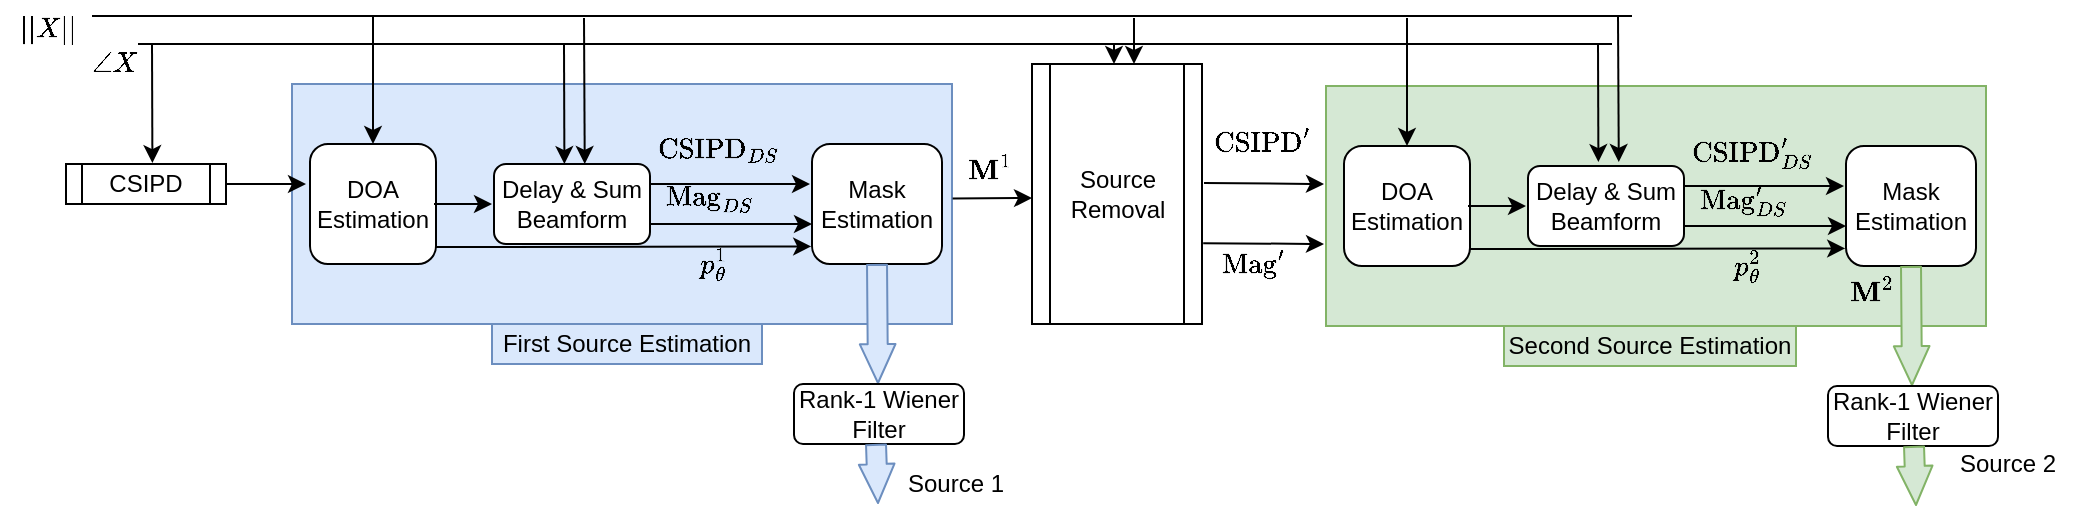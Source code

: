<mxfile version="12.1.0" type="github" pages="1"><diagram id="od8Y8C4DSqS_Qob8x_1s" name="Page-1"><mxGraphModel dx="1087" dy="659" grid="1" gridSize="10" guides="1" tooltips="1" connect="1" arrows="1" fold="1" page="1" pageScale="1" pageWidth="1169" pageHeight="827" math="1" shadow="0"><root><mxCell id="0"/><mxCell id="1" parent="0"/><mxCell id="a5M3Ul1GQjcWvPVs12yN-4" value="" style="rounded=0;whiteSpace=wrap;html=1;fillColor=#dae8fc;strokeColor=#6c8ebf;" vertex="1" parent="1"><mxGeometry x="200" y="50" width="330" height="120" as="geometry"/></mxCell><mxCell id="fAk3uDWp7C3FxuoYsQkG-1" value="&lt;div&gt;DOA&lt;/div&gt;&lt;div&gt;Estimation&lt;br&gt;&lt;/div&gt;" style="rounded=1;whiteSpace=wrap;html=1;shadow=0;glass=0;comic=0;" parent="1" vertex="1"><mxGeometry x="209" y="80" width="63" height="60" as="geometry"/></mxCell><mxCell id="fAk3uDWp7C3FxuoYsQkG-2" value="&lt;div&gt;Mask&lt;/div&gt;&lt;div&gt;Estimation&lt;/div&gt;" style="rounded=1;whiteSpace=wrap;html=1;" parent="1" vertex="1"><mxGeometry x="460" y="80" width="65" height="60" as="geometry"/></mxCell><mxCell id="fAk3uDWp7C3FxuoYsQkG-23" style="edgeStyle=orthogonalEdgeStyle;rounded=0;orthogonalLoop=1;jettySize=auto;html=1;" parent="1" source="fAk3uDWp7C3FxuoYsQkG-22" edge="1"><mxGeometry relative="1" as="geometry"><mxPoint x="207" y="100" as="targetPoint"/></mxGeometry></mxCell><mxCell id="fAk3uDWp7C3FxuoYsQkG-22" value="&lt;div&gt;CSIPD&lt;br&gt;&lt;/div&gt;" style="shape=process;whiteSpace=wrap;html=1;backgroundOutline=1;" parent="1" vertex="1"><mxGeometry x="87" y="90" width="80" height="20" as="geometry"/></mxCell><mxCell id="fAk3uDWp7C3FxuoYsQkG-25" value="" style="endArrow=classic;html=1;exitX=1;exitY=0.5;exitDx=0;exitDy=0;" parent="1" edge="1"><mxGeometry width="50" height="50" relative="1" as="geometry"><mxPoint x="271" y="110" as="sourcePoint"/><mxPoint x="300" y="110" as="targetPoint"/></mxGeometry></mxCell><mxCell id="fAk3uDWp7C3FxuoYsQkG-27" value="&lt;div&gt;Source&lt;/div&gt;&lt;div&gt;Removal&lt;br&gt;&lt;/div&gt;" style="shape=process;whiteSpace=wrap;html=1;backgroundOutline=1;" parent="1" vertex="1"><mxGeometry x="570" y="40" width="85" height="130" as="geometry"/></mxCell><mxCell id="BpN_kunuUldj0sohHr4y-5" value="" style="endArrow=classic;html=1;" parent="1" edge="1"><mxGeometry width="50" height="50" relative="1" as="geometry"><mxPoint x="656" y="99.5" as="sourcePoint"/><mxPoint x="716" y="100" as="targetPoint"/></mxGeometry></mxCell><mxCell id="BpN_kunuUldj0sohHr4y-8" value="" style="endArrow=classic;html=1;exitX=1.007;exitY=0.689;exitDx=0;exitDy=0;exitPerimeter=0;" parent="1" edge="1"><mxGeometry width="50" height="50" relative="1" as="geometry"><mxPoint x="655.595" y="129.57" as="sourcePoint"/><mxPoint x="716" y="130" as="targetPoint"/></mxGeometry></mxCell><mxCell id="BpN_kunuUldj0sohHr4y-9" value="&lt;div&gt;$$\text{CSIPD}'$$&lt;/div&gt;" style="text;html=1;resizable=0;points=[];autosize=1;align=left;verticalAlign=top;spacingTop=-4;" parent="1" vertex="1"><mxGeometry x="659" y="57" width="110" height="20" as="geometry"/></mxCell><mxCell id="BpN_kunuUldj0sohHr4y-11" value="" style="endArrow=classic;html=1;exitX=1.007;exitY=0.477;exitDx=0;exitDy=0;exitPerimeter=0;" parent="1" edge="1"><mxGeometry width="50" height="50" relative="1" as="geometry"><mxPoint x="530.31" y="107.24" as="sourcePoint"/><mxPoint x="570" y="107" as="targetPoint"/></mxGeometry></mxCell><mxCell id="BpN_kunuUldj0sohHr4y-12" value="$$\text{Mag}'$$" style="text;html=1;resizable=0;points=[];autosize=1;align=left;verticalAlign=top;spacingTop=-4;" parent="1" vertex="1"><mxGeometry x="663" y="118" width="100" height="20" as="geometry"/></mxCell><mxCell id="BpN_kunuUldj0sohHr4y-13" value="" style="shape=flexArrow;endArrow=classic;html=1;exitX=0.45;exitY=0.999;exitDx=0;exitDy=0;exitPerimeter=0;fillColor=#dae8fc;strokeColor=#6c8ebf;endWidth=6.839;endSize=6.14;" parent="1" edge="1"><mxGeometry width="50" height="50" relative="1" as="geometry"><mxPoint x="492.5" y="139.94" as="sourcePoint"/><mxPoint x="493" y="200" as="targetPoint"/></mxGeometry></mxCell><mxCell id="BpN_kunuUldj0sohHr4y-15" value="&lt;div&gt;Source 1&lt;/div&gt;" style="text;html=1;resizable=0;points=[];autosize=1;align=left;verticalAlign=top;spacingTop=-4;" parent="1" vertex="1"><mxGeometry x="506" y="240" width="60" height="20" as="geometry"/></mxCell><mxCell id="a5M3Ul1GQjcWvPVs12yN-3" value="" style="shape=image;html=1;verticalAlign=top;verticalLabelPosition=bottom;labelBackgroundColor=#ffffff;imageAspect=0;aspect=fixed;image=https://cdn2.iconfinder.com/data/icons/arrows-and-universal-actions-icon-set/256/more-128.png" vertex="1" parent="1"><mxGeometry x="1053" y="100" width="34" height="34" as="geometry"/></mxCell><mxCell id="a5M3Ul1GQjcWvPVs12yN-7" value="First Source Estimation" style="text;html=1;strokeColor=#6c8ebf;fillColor=#dae8fc;align=center;verticalAlign=middle;whiteSpace=wrap;rounded=0;" vertex="1" parent="1"><mxGeometry x="300" y="170" width="135" height="20" as="geometry"/></mxCell><mxCell id="a5M3Ul1GQjcWvPVs12yN-9" value="" style="endArrow=none;html=1;" edge="1" parent="1"><mxGeometry width="50" height="50" relative="1" as="geometry"><mxPoint x="100" y="16" as="sourcePoint"/><mxPoint x="870" y="16" as="targetPoint"/></mxGeometry></mxCell><mxCell id="a5M3Ul1GQjcWvPVs12yN-10" value="&lt;div&gt;Delay &amp;amp; Sum&lt;/div&gt;Beamform" style="rounded=1;whiteSpace=wrap;html=1;" vertex="1" parent="1"><mxGeometry x="301" y="90" width="78" height="40" as="geometry"/></mxCell><mxCell id="a5M3Ul1GQjcWvPVs12yN-13" value="" style="endArrow=classic;html=1;exitX=1;exitY=0.25;exitDx=0;exitDy=0;" edge="1" parent="1" source="a5M3Ul1GQjcWvPVs12yN-10"><mxGeometry width="50" height="50" relative="1" as="geometry"><mxPoint x="411" y="100" as="sourcePoint"/><mxPoint x="459" y="100" as="targetPoint"/></mxGeometry></mxCell><mxCell id="a5M3Ul1GQjcWvPVs12yN-14" value="" style="endArrow=classic;html=1;exitX=1;exitY=0.75;exitDx=0;exitDy=0;" edge="1" parent="1" source="a5M3Ul1GQjcWvPVs12yN-10"><mxGeometry width="50" height="50" relative="1" as="geometry"><mxPoint x="412" y="120" as="sourcePoint"/><mxPoint x="460" y="120" as="targetPoint"/></mxGeometry></mxCell><mxCell id="a5M3Ul1GQjcWvPVs12yN-15" value="$$\text{CSIPD}_{DS}$$" style="text;html=1;resizable=0;points=[];autosize=1;align=left;verticalAlign=top;spacingTop=-4;" vertex="1" parent="1"><mxGeometry x="381" y="61" width="140" height="20" as="geometry"/></mxCell><mxCell id="a5M3Ul1GQjcWvPVs12yN-17" value="$$\text{Mag}_{DS}$$" style="text;html=1;resizable=0;points=[];autosize=1;align=left;verticalAlign=top;spacingTop=-4;" vertex="1" parent="1"><mxGeometry x="385" y="85" width="120" height="20" as="geometry"/></mxCell><mxCell id="a5M3Ul1GQjcWvPVs12yN-18" value="" style="endArrow=classic;html=1;entryX=-0.006;entryY=0.854;entryDx=0;entryDy=0;entryPerimeter=0;" edge="1" parent="1" target="fAk3uDWp7C3FxuoYsQkG-2"><mxGeometry width="50" height="50" relative="1" as="geometry"><mxPoint x="272" y="131.5" as="sourcePoint"/><mxPoint x="443" y="131.48" as="targetPoint"/></mxGeometry></mxCell><mxCell id="a5M3Ul1GQjcWvPVs12yN-19" value="$$p^1_{\theta}$$" style="text;html=1;resizable=0;points=[];autosize=1;align=left;verticalAlign=top;spacingTop=-4;" vertex="1" parent="1"><mxGeometry x="402" y="117" width="100" height="20" as="geometry"/></mxCell><mxCell id="a5M3Ul1GQjcWvPVs12yN-20" value="&lt;div&gt;Rank-1 Wiener&lt;/div&gt;&lt;div&gt;Filter&lt;br&gt;&lt;/div&gt;" style="rounded=1;whiteSpace=wrap;html=1;" vertex="1" parent="1"><mxGeometry x="451" y="200" width="85" height="30" as="geometry"/></mxCell><mxCell id="a5M3Ul1GQjcWvPVs12yN-23" value="" style="shape=flexArrow;endArrow=classic;html=1;exitX=0.45;exitY=0.999;exitDx=0;exitDy=0;exitPerimeter=0;fillColor=#dae8fc;strokeColor=#6c8ebf;endWidth=6.839;endSize=6.14;" edge="1" parent="1"><mxGeometry width="50" height="50" relative="1" as="geometry"><mxPoint x="492" y="229.94" as="sourcePoint"/><mxPoint x="493" y="260" as="targetPoint"/></mxGeometry></mxCell><mxCell id="a5M3Ul1GQjcWvPVs12yN-24" value="" style="endArrow=none;html=1;" edge="1" parent="1"><mxGeometry width="50" height="50" relative="1" as="geometry"><mxPoint x="110.0" y="30" as="sourcePoint"/><mxPoint x="860" y="30" as="targetPoint"/></mxGeometry></mxCell><mxCell id="a5M3Ul1GQjcWvPVs12yN-26" value="$$\angle X$$" style="text;html=1;resizable=0;points=[];align=center;verticalAlign=middle;labelBackgroundColor=#ffffff;" vertex="1" connectable="0" parent="1"><mxGeometry x="103.167" y="110" as="geometry"><mxPoint x="7.5" y="-70" as="offset"/></mxGeometry></mxCell><mxCell id="a5M3Ul1GQjcWvPVs12yN-27" value="" style="endArrow=classic;html=1;entryX=0.54;entryY=-0.022;entryDx=0;entryDy=0;entryPerimeter=0;" edge="1" parent="1" target="fAk3uDWp7C3FxuoYsQkG-22"><mxGeometry width="50" height="50" relative="1" as="geometry"><mxPoint x="130" y="30" as="sourcePoint"/><mxPoint x="127" y="90" as="targetPoint"/></mxGeometry></mxCell><mxCell id="a5M3Ul1GQjcWvPVs12yN-29" value="&lt;div&gt;$$||X||$$&lt;/div&gt;" style="text;html=1;resizable=0;points=[];align=center;verticalAlign=middle;labelBackgroundColor=#ffffff;" vertex="1" connectable="0" parent="1"><mxGeometry x="69.919" y="83" as="geometry"><mxPoint x="7.5" y="-60" as="offset"/></mxGeometry></mxCell><mxCell id="a5M3Ul1GQjcWvPVs12yN-30" value="" style="endArrow=classic;html=1;entryX=0.5;entryY=0;entryDx=0;entryDy=0;" edge="1" parent="1" target="fAk3uDWp7C3FxuoYsQkG-1"><mxGeometry width="50" height="50" relative="1" as="geometry"><mxPoint x="240.5" y="16" as="sourcePoint"/><mxPoint x="240.5" y="76" as="targetPoint"/></mxGeometry></mxCell><mxCell id="a5M3Ul1GQjcWvPVs12yN-31" value="" style="endArrow=classic;html=1;entryX=0.54;entryY=-0.022;entryDx=0;entryDy=0;entryPerimeter=0;" edge="1" parent="1"><mxGeometry width="50" height="50" relative="1" as="geometry"><mxPoint x="336" y="30.5" as="sourcePoint"/><mxPoint x="336.2" y="90.06" as="targetPoint"/></mxGeometry></mxCell><mxCell id="a5M3Ul1GQjcWvPVs12yN-33" value="" style="endArrow=classic;html=1;entryX=0.633;entryY=0;entryDx=0;entryDy=0;entryPerimeter=0;" edge="1" parent="1"><mxGeometry width="50" height="50" relative="1" as="geometry"><mxPoint x="346" y="17" as="sourcePoint"/><mxPoint x="346.374" y="90" as="targetPoint"/></mxGeometry></mxCell><mxCell id="a5M3Ul1GQjcWvPVs12yN-34" value="" style="endArrow=classic;html=1;" edge="1" parent="1"><mxGeometry width="50" height="50" relative="1" as="geometry"><mxPoint x="611" y="30.5" as="sourcePoint"/><mxPoint x="611" y="40" as="targetPoint"/></mxGeometry></mxCell><mxCell id="a5M3Ul1GQjcWvPVs12yN-35" value="" style="endArrow=classic;html=1;" edge="1" parent="1"><mxGeometry width="50" height="50" relative="1" as="geometry"><mxPoint x="621" y="17" as="sourcePoint"/><mxPoint x="621" y="40" as="targetPoint"/></mxGeometry></mxCell><mxCell id="a5M3Ul1GQjcWvPVs12yN-36" value="" style="rounded=0;whiteSpace=wrap;html=1;fillColor=#d5e8d4;strokeColor=#82b366;" vertex="1" parent="1"><mxGeometry x="717" y="51" width="330" height="120" as="geometry"/></mxCell><mxCell id="a5M3Ul1GQjcWvPVs12yN-37" value="&lt;div&gt;DOA&lt;/div&gt;&lt;div&gt;Estimation&lt;br&gt;&lt;/div&gt;" style="rounded=1;whiteSpace=wrap;html=1;shadow=0;glass=0;comic=0;" vertex="1" parent="1"><mxGeometry x="726" y="81" width="63" height="60" as="geometry"/></mxCell><mxCell id="a5M3Ul1GQjcWvPVs12yN-38" value="&lt;div&gt;Mask&lt;/div&gt;&lt;div&gt;Estimation&lt;/div&gt;" style="rounded=1;whiteSpace=wrap;html=1;" vertex="1" parent="1"><mxGeometry x="977" y="81" width="65" height="60" as="geometry"/></mxCell><mxCell id="a5M3Ul1GQjcWvPVs12yN-40" value="" style="endArrow=classic;html=1;exitX=1;exitY=0.5;exitDx=0;exitDy=0;" edge="1" parent="1"><mxGeometry width="50" height="50" relative="1" as="geometry"><mxPoint x="788" y="111" as="sourcePoint"/><mxPoint x="817" y="111" as="targetPoint"/></mxGeometry></mxCell><mxCell id="a5M3Ul1GQjcWvPVs12yN-41" value="" style="shape=flexArrow;endArrow=classic;html=1;exitX=0.45;exitY=0.999;exitDx=0;exitDy=0;exitPerimeter=0;fillColor=#d5e8d4;strokeColor=#82b366;endWidth=6.839;endSize=6.14;" edge="1" parent="1"><mxGeometry width="50" height="50" relative="1" as="geometry"><mxPoint x="1009.5" y="140.94" as="sourcePoint"/><mxPoint x="1010" y="201" as="targetPoint"/></mxGeometry></mxCell><mxCell id="a5M3Ul1GQjcWvPVs12yN-42" value="Second Source Estimation" style="text;html=1;strokeColor=#82b366;fillColor=#d5e8d4;align=center;verticalAlign=middle;whiteSpace=wrap;rounded=0;" vertex="1" parent="1"><mxGeometry x="806" y="171" width="146" height="20" as="geometry"/></mxCell><mxCell id="a5M3Ul1GQjcWvPVs12yN-43" value="&lt;div&gt;Delay &amp;amp; Sum&lt;/div&gt;Beamform" style="rounded=1;whiteSpace=wrap;html=1;" vertex="1" parent="1"><mxGeometry x="818" y="91" width="78" height="40" as="geometry"/></mxCell><mxCell id="a5M3Ul1GQjcWvPVs12yN-44" value="" style="endArrow=classic;html=1;exitX=1;exitY=0.25;exitDx=0;exitDy=0;" edge="1" parent="1" source="a5M3Ul1GQjcWvPVs12yN-43"><mxGeometry width="50" height="50" relative="1" as="geometry"><mxPoint x="928" y="101" as="sourcePoint"/><mxPoint x="976" y="101" as="targetPoint"/></mxGeometry></mxCell><mxCell id="a5M3Ul1GQjcWvPVs12yN-45" value="" style="endArrow=classic;html=1;exitX=1;exitY=0.75;exitDx=0;exitDy=0;" edge="1" parent="1" source="a5M3Ul1GQjcWvPVs12yN-43"><mxGeometry width="50" height="50" relative="1" as="geometry"><mxPoint x="929" y="121" as="sourcePoint"/><mxPoint x="977.0" y="121" as="targetPoint"/></mxGeometry></mxCell><mxCell id="a5M3Ul1GQjcWvPVs12yN-46" value="$$\text{CSIPD}'_{DS}$$" style="text;html=1;resizable=0;points=[];autosize=1;align=left;verticalAlign=top;spacingTop=-4;" vertex="1" parent="1"><mxGeometry x="898" y="62" width="140" height="20" as="geometry"/></mxCell><mxCell id="a5M3Ul1GQjcWvPVs12yN-47" value="$$\text{Mag}'_{DS}$$" style="text;html=1;resizable=0;points=[];autosize=1;align=left;verticalAlign=top;spacingTop=-4;" vertex="1" parent="1"><mxGeometry x="902" y="86" width="130" height="20" as="geometry"/></mxCell><mxCell id="a5M3Ul1GQjcWvPVs12yN-48" value="" style="endArrow=classic;html=1;entryX=-0.006;entryY=0.854;entryDx=0;entryDy=0;entryPerimeter=0;" edge="1" parent="1" target="a5M3Ul1GQjcWvPVs12yN-38"><mxGeometry width="50" height="50" relative="1" as="geometry"><mxPoint x="789.0" y="132.5" as="sourcePoint"/><mxPoint x="960" y="132.48" as="targetPoint"/></mxGeometry></mxCell><mxCell id="a5M3Ul1GQjcWvPVs12yN-49" value="$$p^2_{\theta}$$" style="text;html=1;resizable=0;points=[];autosize=1;align=left;verticalAlign=top;spacingTop=-4;" vertex="1" parent="1"><mxGeometry x="919" y="118" width="100" height="20" as="geometry"/></mxCell><mxCell id="a5M3Ul1GQjcWvPVs12yN-50" value="&lt;div&gt;Rank-1 Wiener&lt;/div&gt;&lt;div&gt;Filter&lt;br&gt;&lt;/div&gt;" style="rounded=1;whiteSpace=wrap;html=1;" vertex="1" parent="1"><mxGeometry x="968" y="201" width="85" height="30" as="geometry"/></mxCell><mxCell id="a5M3Ul1GQjcWvPVs12yN-51" value="" style="shape=flexArrow;endArrow=classic;html=1;exitX=0.45;exitY=0.999;exitDx=0;exitDy=0;exitPerimeter=0;fillColor=#d5e8d4;strokeColor=#82b366;endWidth=6.839;endSize=6.14;" edge="1" parent="1"><mxGeometry width="50" height="50" relative="1" as="geometry"><mxPoint x="1011.0" y="230.94" as="sourcePoint"/><mxPoint x="1012" y="261" as="targetPoint"/></mxGeometry></mxCell><mxCell id="a5M3Ul1GQjcWvPVs12yN-52" value="" style="endArrow=classic;html=1;entryX=0.5;entryY=0;entryDx=0;entryDy=0;" edge="1" parent="1" target="a5M3Ul1GQjcWvPVs12yN-37"><mxGeometry width="50" height="50" relative="1" as="geometry"><mxPoint x="757.5" y="17" as="sourcePoint"/><mxPoint x="757.5" y="77" as="targetPoint"/></mxGeometry></mxCell><mxCell id="a5M3Ul1GQjcWvPVs12yN-53" value="" style="endArrow=classic;html=1;entryX=0.54;entryY=-0.022;entryDx=0;entryDy=0;entryPerimeter=0;" edge="1" parent="1"><mxGeometry width="50" height="50" relative="1" as="geometry"><mxPoint x="853" y="29.5" as="sourcePoint"/><mxPoint x="853.2" y="89.06" as="targetPoint"/></mxGeometry></mxCell><mxCell id="a5M3Ul1GQjcWvPVs12yN-54" value="" style="endArrow=classic;html=1;entryX=0.582;entryY=-0.05;entryDx=0;entryDy=0;entryPerimeter=0;" edge="1" parent="1" target="a5M3Ul1GQjcWvPVs12yN-43"><mxGeometry width="50" height="50" relative="1" as="geometry"><mxPoint x="863" y="16" as="sourcePoint"/><mxPoint x="863.374" y="89" as="targetPoint"/></mxGeometry></mxCell><mxCell id="a5M3Ul1GQjcWvPVs12yN-59" value="$$\mathbf{M}^1$$" style="text;html=1;resizable=0;points=[];autosize=1;align=left;verticalAlign=top;spacingTop=-4;" vertex="1" parent="1"><mxGeometry x="536" y="70" width="110" height="20" as="geometry"/></mxCell><mxCell id="a5M3Ul1GQjcWvPVs12yN-61" value="&lt;div&gt;Source 2&lt;br&gt;&lt;/div&gt;" style="text;html=1;resizable=0;points=[];autosize=1;align=left;verticalAlign=top;spacingTop=-4;" vertex="1" parent="1"><mxGeometry x="1031.857" y="230" width="60" height="20" as="geometry"/></mxCell><mxCell id="a5M3Ul1GQjcWvPVs12yN-64" value="$$\mathbf{M}^2$$" style="text;html=1;resizable=0;points=[];autosize=1;align=left;verticalAlign=top;spacingTop=-4;" vertex="1" parent="1"><mxGeometry x="977" y="131" width="110" height="20" as="geometry"/></mxCell></root></mxGraphModel></diagram></mxfile>